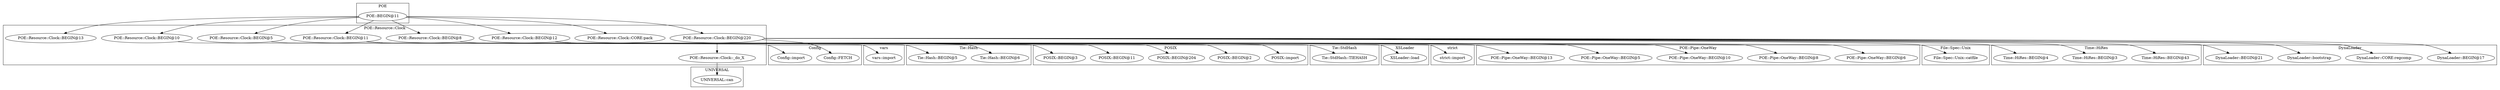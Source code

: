 digraph {
graph [overlap=false]
subgraph cluster_POE_Resource_Clock {
	label="POE::Resource::Clock";
	"POE::Resource::Clock::BEGIN@10";
	"POE::Resource::Clock::CORE:pack";
	"POE::Resource::Clock::BEGIN@5";
	"POE::Resource::Clock::_do_X";
	"POE::Resource::Clock::BEGIN@11";
	"POE::Resource::Clock::BEGIN@8";
	"POE::Resource::Clock::BEGIN@12";
	"POE::Resource::Clock::BEGIN@220";
	"POE::Resource::Clock::BEGIN@13";
}
subgraph cluster_UNIVERSAL {
	label="UNIVERSAL";
	"UNIVERSAL::can";
}
subgraph cluster_File_Spec_Unix {
	label="File::Spec::Unix";
	"File::Spec::Unix::catfile";
}
subgraph cluster_POE {
	label="POE";
	"POE::BEGIN@11";
}
subgraph cluster_Tie_Hash {
	label="Tie::Hash";
	"Tie::Hash::BEGIN@6";
	"Tie::Hash::BEGIN@5";
}
subgraph cluster_strict {
	label="strict";
	"strict::import";
}
subgraph cluster_Config {
	label="Config";
	"Config::FETCH";
	"Config::import";
}
subgraph cluster_vars {
	label="vars";
	"vars::import";
}
subgraph cluster_Time_HiRes {
	label="Time::HiRes";
	"Time::HiRes::BEGIN@43";
	"Time::HiRes::BEGIN@3";
	"Time::HiRes::BEGIN@4";
}
subgraph cluster_POSIX {
	label="POSIX";
	"POSIX::BEGIN@3";
	"POSIX::import";
	"POSIX::BEGIN@2";
	"POSIX::BEGIN@204";
	"POSIX::BEGIN@11";
}
subgraph cluster_Tie_StdHash {
	label="Tie::StdHash";
	"Tie::StdHash::TIEHASH";
}
subgraph cluster_DynaLoader {
	label="DynaLoader";
	"DynaLoader::bootstrap";
	"DynaLoader::BEGIN@21";
	"DynaLoader::BEGIN@17";
	"DynaLoader::CORE:regcomp";
}
subgraph cluster_XSLoader {
	label="XSLoader";
	"XSLoader::load";
}
subgraph cluster_POE_Pipe_OneWay {
	label="POE::Pipe::OneWay";
	"POE::Pipe::OneWay::BEGIN@13";
	"POE::Pipe::OneWay::BEGIN@6";
	"POE::Pipe::OneWay::BEGIN@8";
	"POE::Pipe::OneWay::BEGIN@10";
	"POE::Pipe::OneWay::BEGIN@5";
}
"POE::BEGIN@11" -> "POE::Resource::Clock::BEGIN@10";
"POE::Resource::Clock::BEGIN@220" -> "DynaLoader::bootstrap";
"POE::Resource::Clock::BEGIN@220" -> "Time::HiRes::BEGIN@3";
"POE::BEGIN@11" -> "POE::Resource::Clock::BEGIN@13";
"POE::Resource::Clock::BEGIN@220" -> "Config::FETCH";
"POE::Resource::Clock::BEGIN@11" -> "POSIX::BEGIN@11";
"POE::Resource::Clock::BEGIN@220" -> "File::Spec::Unix::catfile";
"POE::BEGIN@11" -> "POE::Resource::Clock::BEGIN@11";
"POE::BEGIN@11" -> "POE::Resource::Clock::CORE:pack";
"POE::Resource::Clock::BEGIN@12" -> "POE::Pipe::OneWay::BEGIN@5";
"POE::Resource::Clock::BEGIN@11" -> "POSIX::BEGIN@3";
"POE::Resource::Clock::BEGIN@11" -> "POSIX::import";
"POE::Resource::Clock::BEGIN@220" -> "DynaLoader::CORE:regcomp";
"POE::Resource::Clock::_do_X" -> "UNIVERSAL::can";
"POE::Resource::Clock::BEGIN@12" -> "POE::Pipe::OneWay::BEGIN@13";
"POE::Resource::Clock::BEGIN@12" -> "POE::Pipe::OneWay::BEGIN@6";
"POE::BEGIN@11" -> "POE::Resource::Clock::BEGIN@220";
"POE::Resource::Clock::BEGIN@220" -> "Time::HiRes::BEGIN@43";
"POE::Resource::Clock::BEGIN@11" -> "Tie::Hash::BEGIN@5";
"POE::Resource::Clock::BEGIN@11" -> "POSIX::BEGIN@204";
"POE::BEGIN@11" -> "POE::Resource::Clock::BEGIN@8";
"POE::Resource::Clock::BEGIN@220" -> "Time::HiRes::BEGIN@4";
"POE::Resource::Clock::BEGIN@11" -> "XSLoader::load";
"POE::Resource::Clock::BEGIN@220" -> "DynaLoader::BEGIN@17";
"POE::Resource::Clock::BEGIN@5" -> "vars::import";
"POE::Resource::Clock::BEGIN@12" -> "POE::Pipe::OneWay::BEGIN@8";
"POE::Resource::Clock::BEGIN@220" -> "DynaLoader::BEGIN@21";
"POE::Resource::Clock::BEGIN@11" -> "Tie::Hash::BEGIN@6";
"POE::BEGIN@11" -> "POE::Resource::Clock::BEGIN@5";
"POE::Resource::Clock::BEGIN@10" -> "Config::import";
"POE::Resource::Clock::BEGIN@11" -> "POSIX::BEGIN@2";
"POE::BEGIN@11" -> "POE::Resource::Clock::BEGIN@12";
"POE::Resource::Clock::BEGIN@8" -> "strict::import";
"POE::Resource::Clock::BEGIN@11" -> "Tie::StdHash::TIEHASH";
"POE::Resource::Clock::BEGIN@220" -> "POE::Resource::Clock::_do_X";
"POE::Resource::Clock::BEGIN@12" -> "POE::Pipe::OneWay::BEGIN@10";
}
